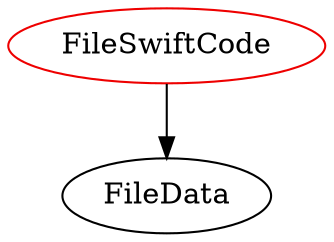 digraph fileswiftcode{
FileSwiftCode -> FileData;
FileSwiftCode	[shape=oval, color=red2, label="FileSwiftCode"];
}
